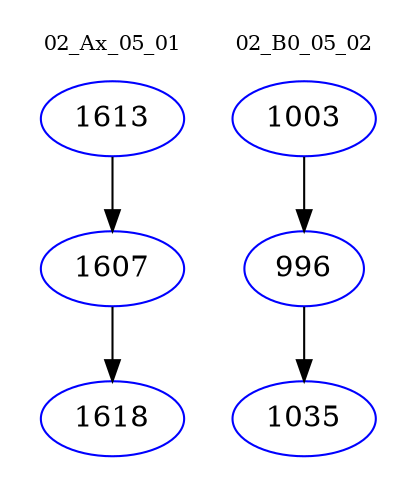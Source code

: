 digraph{
subgraph cluster_0 {
color = white
label = "02_Ax_05_01";
fontsize=10;
T0_1613 [label="1613", color="blue"]
T0_1613 -> T0_1607 [color="black"]
T0_1607 [label="1607", color="blue"]
T0_1607 -> T0_1618 [color="black"]
T0_1618 [label="1618", color="blue"]
}
subgraph cluster_1 {
color = white
label = "02_B0_05_02";
fontsize=10;
T1_1003 [label="1003", color="blue"]
T1_1003 -> T1_996 [color="black"]
T1_996 [label="996", color="blue"]
T1_996 -> T1_1035 [color="black"]
T1_1035 [label="1035", color="blue"]
}
}
